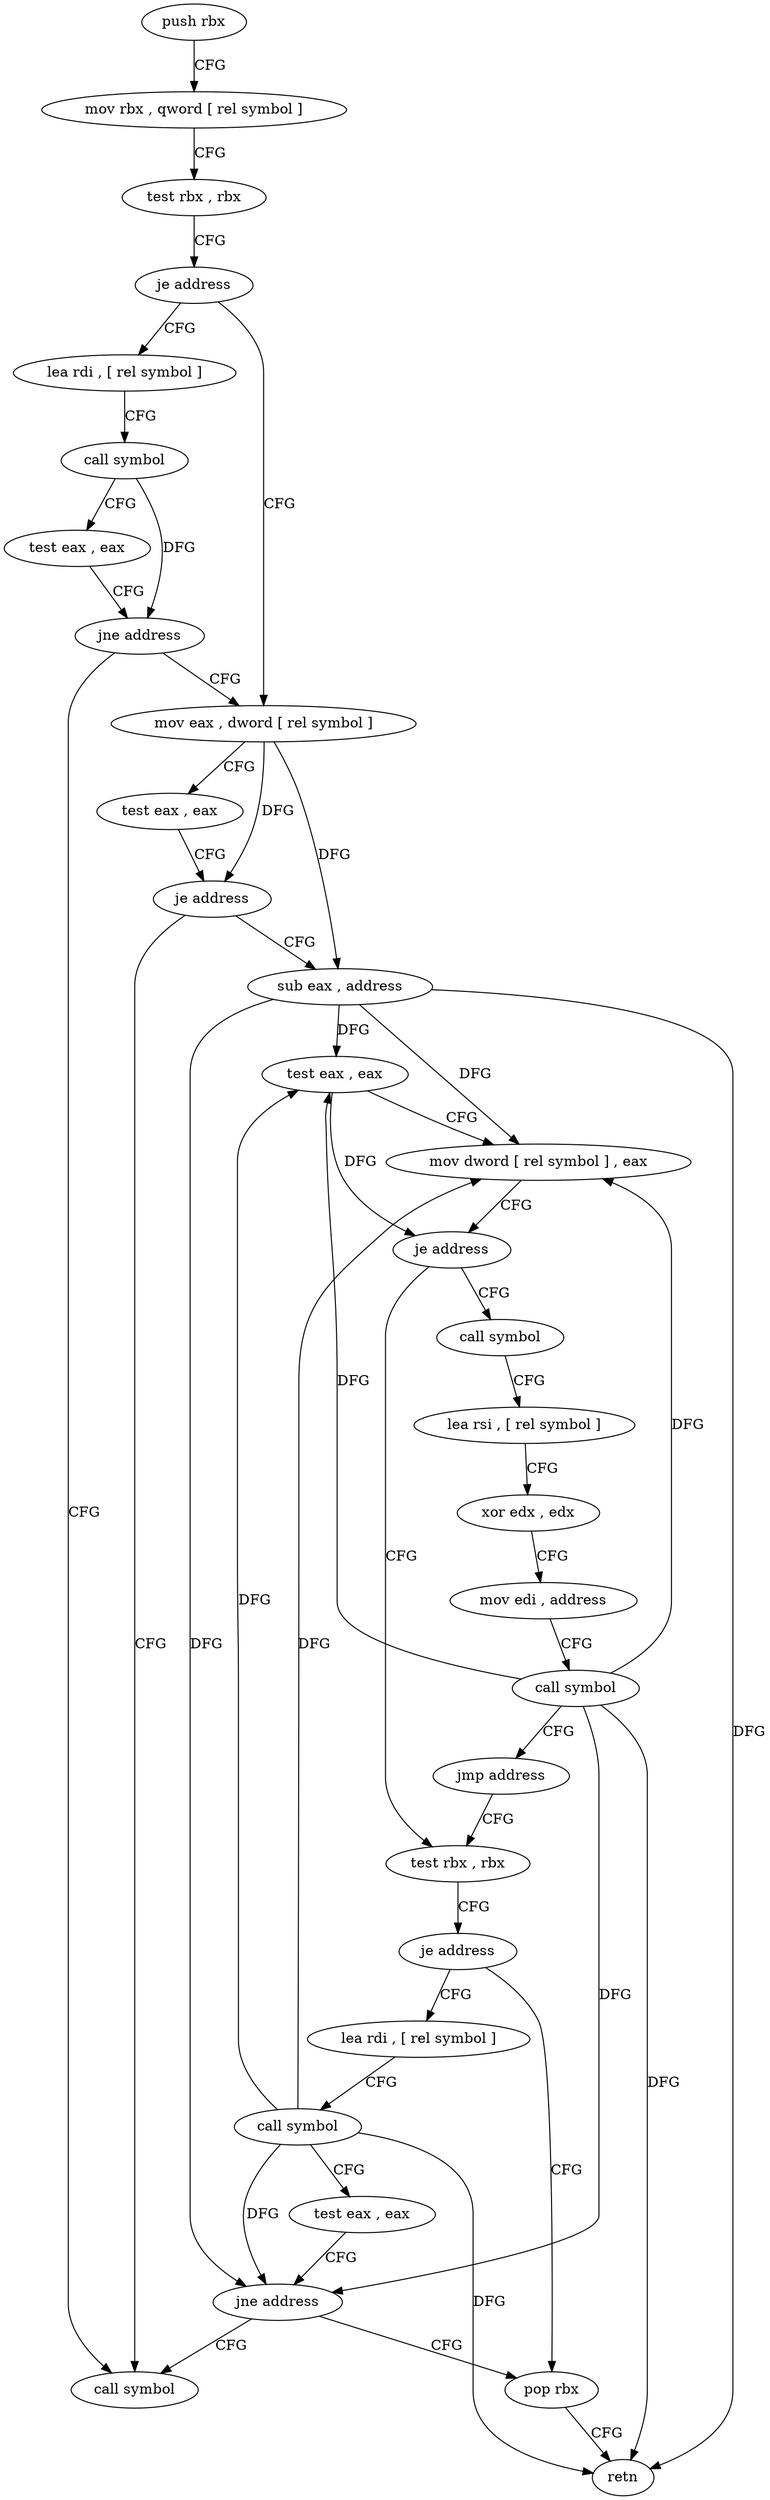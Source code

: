 digraph "func" {
"170192" [label = "push rbx" ]
"170193" [label = "mov rbx , qword [ rel symbol ]" ]
"170200" [label = "test rbx , rbx" ]
"170203" [label = "je address" ]
"170221" [label = "mov eax , dword [ rel symbol ]" ]
"170205" [label = "lea rdi , [ rel symbol ]" ]
"170227" [label = "test eax , eax" ]
"170229" [label = "je address" ]
"170298" [label = "call symbol" ]
"170231" [label = "sub eax , address" ]
"170212" [label = "call symbol" ]
"170217" [label = "test eax , eax" ]
"170219" [label = "jne address" ]
"170234" [label = "test eax , eax" ]
"170236" [label = "mov dword [ rel symbol ] , eax" ]
"170242" [label = "je address" ]
"170272" [label = "call symbol" ]
"170244" [label = "test rbx , rbx" ]
"170277" [label = "lea rsi , [ rel symbol ]" ]
"170284" [label = "xor edx , edx" ]
"170286" [label = "mov edi , address" ]
"170291" [label = "call symbol" ]
"170296" [label = "jmp address" ]
"170247" [label = "je address" ]
"170265" [label = "pop rbx" ]
"170249" [label = "lea rdi , [ rel symbol ]" ]
"170266" [label = "retn" ]
"170256" [label = "call symbol" ]
"170261" [label = "test eax , eax" ]
"170263" [label = "jne address" ]
"170192" -> "170193" [ label = "CFG" ]
"170193" -> "170200" [ label = "CFG" ]
"170200" -> "170203" [ label = "CFG" ]
"170203" -> "170221" [ label = "CFG" ]
"170203" -> "170205" [ label = "CFG" ]
"170221" -> "170227" [ label = "CFG" ]
"170221" -> "170229" [ label = "DFG" ]
"170221" -> "170231" [ label = "DFG" ]
"170205" -> "170212" [ label = "CFG" ]
"170227" -> "170229" [ label = "CFG" ]
"170229" -> "170298" [ label = "CFG" ]
"170229" -> "170231" [ label = "CFG" ]
"170231" -> "170234" [ label = "DFG" ]
"170231" -> "170236" [ label = "DFG" ]
"170231" -> "170266" [ label = "DFG" ]
"170231" -> "170263" [ label = "DFG" ]
"170212" -> "170217" [ label = "CFG" ]
"170212" -> "170219" [ label = "DFG" ]
"170217" -> "170219" [ label = "CFG" ]
"170219" -> "170298" [ label = "CFG" ]
"170219" -> "170221" [ label = "CFG" ]
"170234" -> "170236" [ label = "CFG" ]
"170234" -> "170242" [ label = "DFG" ]
"170236" -> "170242" [ label = "CFG" ]
"170242" -> "170272" [ label = "CFG" ]
"170242" -> "170244" [ label = "CFG" ]
"170272" -> "170277" [ label = "CFG" ]
"170244" -> "170247" [ label = "CFG" ]
"170277" -> "170284" [ label = "CFG" ]
"170284" -> "170286" [ label = "CFG" ]
"170286" -> "170291" [ label = "CFG" ]
"170291" -> "170296" [ label = "CFG" ]
"170291" -> "170234" [ label = "DFG" ]
"170291" -> "170236" [ label = "DFG" ]
"170291" -> "170266" [ label = "DFG" ]
"170291" -> "170263" [ label = "DFG" ]
"170296" -> "170244" [ label = "CFG" ]
"170247" -> "170265" [ label = "CFG" ]
"170247" -> "170249" [ label = "CFG" ]
"170265" -> "170266" [ label = "CFG" ]
"170249" -> "170256" [ label = "CFG" ]
"170256" -> "170261" [ label = "CFG" ]
"170256" -> "170234" [ label = "DFG" ]
"170256" -> "170236" [ label = "DFG" ]
"170256" -> "170266" [ label = "DFG" ]
"170256" -> "170263" [ label = "DFG" ]
"170261" -> "170263" [ label = "CFG" ]
"170263" -> "170298" [ label = "CFG" ]
"170263" -> "170265" [ label = "CFG" ]
}

